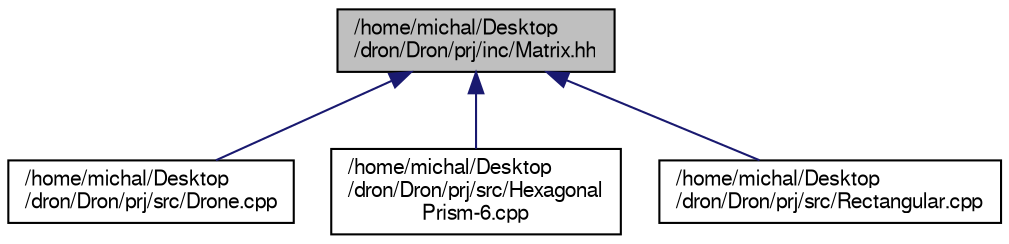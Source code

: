 digraph "/home/michal/Desktop/dron/Dron/prj/inc/Matrix.hh"
{
 // LATEX_PDF_SIZE
  edge [fontname="FreeSans",fontsize="10",labelfontname="FreeSans",labelfontsize="10"];
  node [fontname="FreeSans",fontsize="10",shape=record];
  Node1 [label="/home/michal/Desktop\l/dron/Dron/prj/inc/Matrix.hh",height=0.2,width=0.4,color="black", fillcolor="grey75", style="filled", fontcolor="black",tooltip=" "];
  Node1 -> Node2 [dir="back",color="midnightblue",fontsize="10",style="solid",fontname="FreeSans"];
  Node2 [label="/home/michal/Desktop\l/dron/Dron/prj/src/Drone.cpp",height=0.2,width=0.4,color="black", fillcolor="white", style="filled",URL="$a00041.html",tooltip=" "];
  Node1 -> Node3 [dir="back",color="midnightblue",fontsize="10",style="solid",fontname="FreeSans"];
  Node3 [label="/home/michal/Desktop\l/dron/Dron/prj/src/Hexagonal\lPrism-6.cpp",height=0.2,width=0.4,color="black", fillcolor="white", style="filled",URL="$a00047.html",tooltip=" "];
  Node1 -> Node4 [dir="back",color="midnightblue",fontsize="10",style="solid",fontname="FreeSans"];
  Node4 [label="/home/michal/Desktop\l/dron/Dron/prj/src/Rectangular.cpp",height=0.2,width=0.4,color="black", fillcolor="white", style="filled",URL="$a00056.html",tooltip=" "];
}
